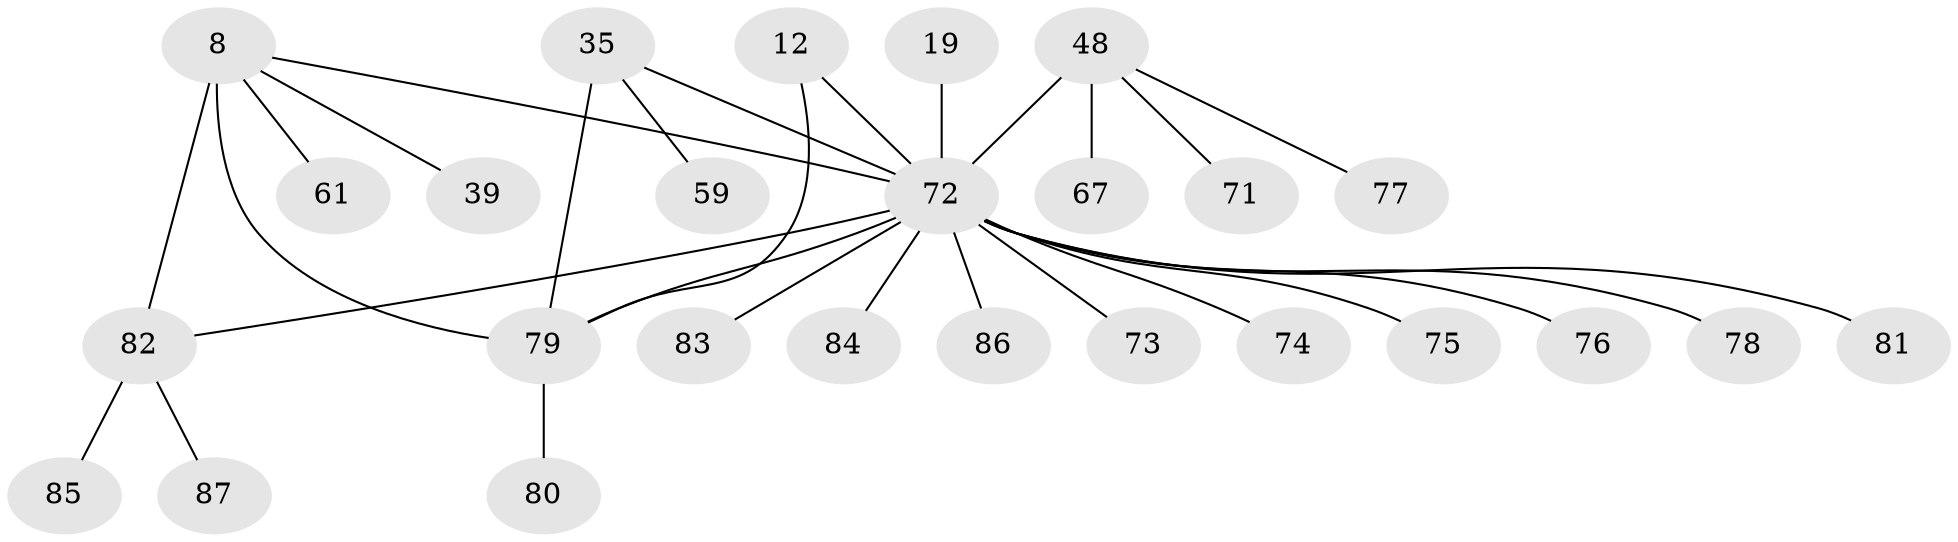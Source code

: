 // original degree distribution, {6: 0.04597701149425287, 8: 0.022988505747126436, 7: 0.06896551724137931, 4: 0.05747126436781609, 14: 0.011494252873563218, 9: 0.011494252873563218, 3: 0.034482758620689655, 10: 0.011494252873563218, 1: 0.5517241379310345, 2: 0.1839080459770115}
// Generated by graph-tools (version 1.1) at 2025/57/03/04/25 21:57:14]
// undirected, 26 vertices, 29 edges
graph export_dot {
graph [start="1"]
  node [color=gray90,style=filled];
  8 [super="+7"];
  12 [super="+10"];
  19 [super="+17"];
  35 [super="+15+21"];
  39 [super="+38"];
  48 [super="+32+36+47"];
  59;
  61 [super="+57"];
  67;
  71;
  72 [super="+70"];
  73;
  74;
  75 [super="+27"];
  76;
  77;
  78;
  79 [super="+16+53+55+60+63+69"];
  80;
  81;
  82 [super="+49+6+37+40+54+65"];
  83;
  84;
  85;
  86 [super="+62"];
  87;
  8 -- 79 [weight=2];
  8 -- 39;
  8 -- 61;
  8 -- 82 [weight=4];
  8 -- 72 [weight=2];
  12 -- 79;
  12 -- 72 [weight=5];
  19 -- 72 [weight=5];
  35 -- 59;
  35 -- 79 [weight=4];
  35 -- 72;
  48 -- 67;
  48 -- 71;
  48 -- 77;
  48 -- 72 [weight=5];
  72 -- 73;
  72 -- 74;
  72 -- 75;
  72 -- 76;
  72 -- 78;
  72 -- 79 [weight=2];
  72 -- 81;
  72 -- 82 [weight=2];
  72 -- 83;
  72 -- 84;
  72 -- 86;
  79 -- 80;
  82 -- 85;
  82 -- 87;
}
